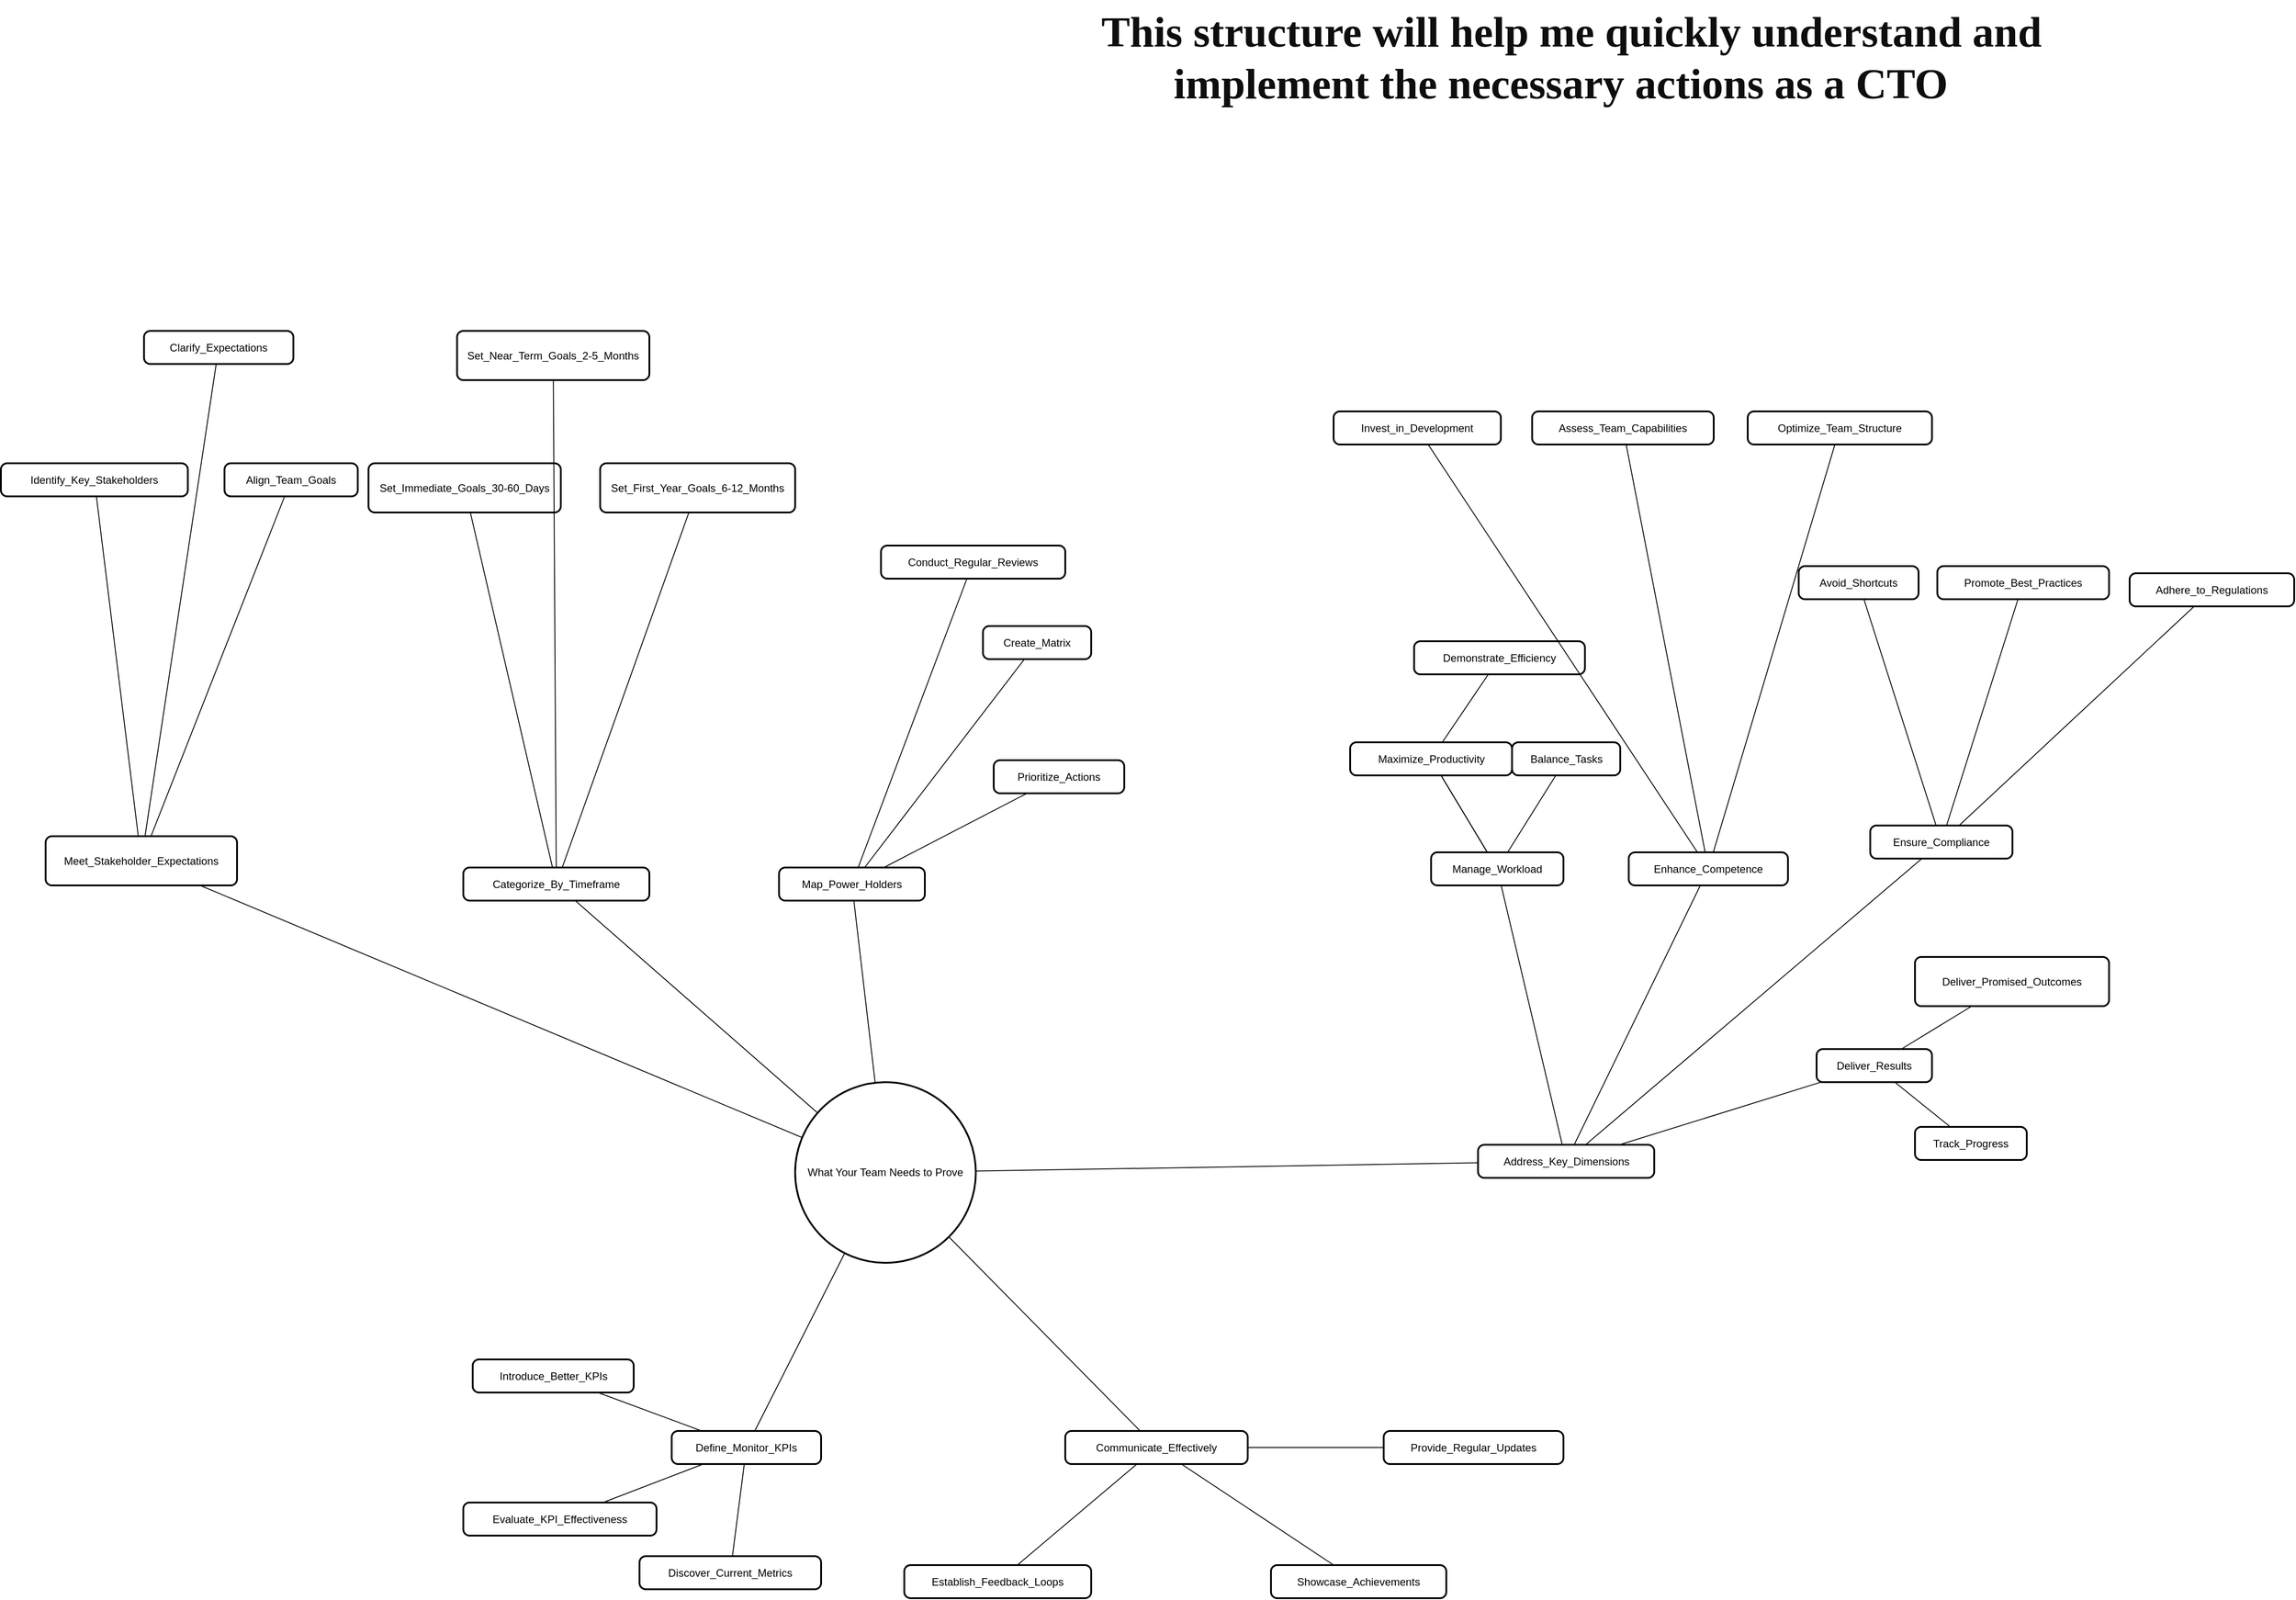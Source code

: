 <mxfile version="24.8.1">
  <diagram name="Page-1" id="ryO4jGJtHiY3zONon4wq">
    <mxGraphModel dx="3320" dy="2477" grid="1" gridSize="10" guides="1" tooltips="1" connect="1" arrows="1" fold="1" page="1" pageScale="1" pageWidth="850" pageHeight="1100" math="0" shadow="0">
      <root>
        <mxCell id="0" />
        <mxCell id="1" parent="0" />
        <mxCell id="XuKEFojjtkPldGJabqrt-1" value="What Your Team Needs to Prove" style="ellipse;aspect=fixed;strokeWidth=2;whiteSpace=wrap;" parent="1" vertex="1">
          <mxGeometry x="248" y="950" width="202" height="202" as="geometry" />
        </mxCell>
        <mxCell id="XuKEFojjtkPldGJabqrt-2" value="Meet_Stakeholder_Expectations" style="rounded=1;absoluteArcSize=1;arcSize=14;whiteSpace=wrap;strokeWidth=2;" parent="1" vertex="1">
          <mxGeometry x="-590" y="675" width="214" height="55" as="geometry" />
        </mxCell>
        <mxCell id="XuKEFojjtkPldGJabqrt-3" value="Identify_Key_Stakeholders" style="rounded=1;absoluteArcSize=1;arcSize=14;whiteSpace=wrap;strokeWidth=2;" parent="1" vertex="1">
          <mxGeometry x="-640" y="258" width="209" height="37" as="geometry" />
        </mxCell>
        <mxCell id="XuKEFojjtkPldGJabqrt-4" value="Clarify_Expectations" style="rounded=1;absoluteArcSize=1;arcSize=14;whiteSpace=wrap;strokeWidth=2;" parent="1" vertex="1">
          <mxGeometry x="-480" y="110" width="167" height="37" as="geometry" />
        </mxCell>
        <mxCell id="XuKEFojjtkPldGJabqrt-5" value="Align_Team_Goals" style="rounded=1;absoluteArcSize=1;arcSize=14;whiteSpace=wrap;strokeWidth=2;" parent="1" vertex="1">
          <mxGeometry x="-390" y="258" width="149" height="37" as="geometry" />
        </mxCell>
        <mxCell id="XuKEFojjtkPldGJabqrt-6" value="Define_Monitor_KPIs" style="rounded=1;absoluteArcSize=1;arcSize=14;whiteSpace=wrap;strokeWidth=2;" parent="1" vertex="1">
          <mxGeometry x="110" y="1340" width="167" height="37" as="geometry" />
        </mxCell>
        <mxCell id="XuKEFojjtkPldGJabqrt-7" value="Discover_Current_Metrics" style="rounded=1;absoluteArcSize=1;arcSize=14;whiteSpace=wrap;strokeWidth=2;" parent="1" vertex="1">
          <mxGeometry x="74" y="1480" width="203" height="37" as="geometry" />
        </mxCell>
        <mxCell id="XuKEFojjtkPldGJabqrt-8" value="Evaluate_KPI_Effectiveness" style="rounded=1;absoluteArcSize=1;arcSize=14;whiteSpace=wrap;strokeWidth=2;" parent="1" vertex="1">
          <mxGeometry x="-123" y="1420" width="216" height="37" as="geometry" />
        </mxCell>
        <mxCell id="XuKEFojjtkPldGJabqrt-9" value="Introduce_Better_KPIs" style="rounded=1;absoluteArcSize=1;arcSize=14;whiteSpace=wrap;strokeWidth=2;" parent="1" vertex="1">
          <mxGeometry x="-112.5" y="1260" width="180" height="37" as="geometry" />
        </mxCell>
        <mxCell id="XuKEFojjtkPldGJabqrt-10" value="Categorize_By_Timeframe" style="rounded=1;absoluteArcSize=1;arcSize=14;whiteSpace=wrap;strokeWidth=2;" parent="1" vertex="1">
          <mxGeometry x="-123" y="710" width="208" height="37" as="geometry" />
        </mxCell>
        <mxCell id="XuKEFojjtkPldGJabqrt-11" value="Set_Immediate_Goals_30-60_Days" style="rounded=1;absoluteArcSize=1;arcSize=14;whiteSpace=wrap;strokeWidth=2;" parent="1" vertex="1">
          <mxGeometry x="-229" y="258" width="215" height="55" as="geometry" />
        </mxCell>
        <mxCell id="XuKEFojjtkPldGJabqrt-12" value="Set_Near_Term_Goals_2-5_Months" style="rounded=1;absoluteArcSize=1;arcSize=14;whiteSpace=wrap;strokeWidth=2;" parent="1" vertex="1">
          <mxGeometry x="-130" y="110" width="215" height="55" as="geometry" />
        </mxCell>
        <mxCell id="XuKEFojjtkPldGJabqrt-13" value="Set_First_Year_Goals_6-12_Months" style="rounded=1;absoluteArcSize=1;arcSize=14;whiteSpace=wrap;strokeWidth=2;" parent="1" vertex="1">
          <mxGeometry x="30" y="258" width="218" height="55" as="geometry" />
        </mxCell>
        <mxCell id="XuKEFojjtkPldGJabqrt-14" value="Address_Key_Dimensions" style="rounded=1;absoluteArcSize=1;arcSize=14;whiteSpace=wrap;strokeWidth=2;" parent="1" vertex="1">
          <mxGeometry x="1011.5" y="1020" width="197" height="37" as="geometry" />
        </mxCell>
        <mxCell id="XuKEFojjtkPldGJabqrt-15" value="Deliver_Results" style="rounded=1;absoluteArcSize=1;arcSize=14;whiteSpace=wrap;strokeWidth=2;" parent="1" vertex="1">
          <mxGeometry x="1390" y="913" width="129" height="37" as="geometry" />
        </mxCell>
        <mxCell id="XuKEFojjtkPldGJabqrt-16" value="Deliver_Promised_Outcomes" style="rounded=1;absoluteArcSize=1;arcSize=14;whiteSpace=wrap;strokeWidth=2;" parent="1" vertex="1">
          <mxGeometry x="1500" y="810" width="217" height="55" as="geometry" />
        </mxCell>
        <mxCell id="XuKEFojjtkPldGJabqrt-17" value="Track_Progress" style="rounded=1;absoluteArcSize=1;arcSize=14;whiteSpace=wrap;strokeWidth=2;" parent="1" vertex="1">
          <mxGeometry x="1500" y="1000" width="125" height="37" as="geometry" />
        </mxCell>
        <mxCell id="XuKEFojjtkPldGJabqrt-18" value="Enhance_Competence" style="rounded=1;absoluteArcSize=1;arcSize=14;whiteSpace=wrap;strokeWidth=2;" parent="1" vertex="1">
          <mxGeometry x="1180" y="693" width="178" height="37" as="geometry" />
        </mxCell>
        <mxCell id="XuKEFojjtkPldGJabqrt-19" value="Assess_Team_Capabilities" style="rounded=1;absoluteArcSize=1;arcSize=14;whiteSpace=wrap;strokeWidth=2;" parent="1" vertex="1">
          <mxGeometry x="1072" y="200" width="203" height="37" as="geometry" />
        </mxCell>
        <mxCell id="XuKEFojjtkPldGJabqrt-20" value="Invest_in_Development" style="rounded=1;absoluteArcSize=1;arcSize=14;whiteSpace=wrap;strokeWidth=2;" parent="1" vertex="1">
          <mxGeometry x="850" y="200" width="187" height="37" as="geometry" />
        </mxCell>
        <mxCell id="XuKEFojjtkPldGJabqrt-21" value="Optimize_Team_Structure" style="rounded=1;absoluteArcSize=1;arcSize=14;whiteSpace=wrap;strokeWidth=2;" parent="1" vertex="1">
          <mxGeometry x="1313" y="200" width="206" height="37" as="geometry" />
        </mxCell>
        <mxCell id="XuKEFojjtkPldGJabqrt-22" value="Manage_Workload" style="rounded=1;absoluteArcSize=1;arcSize=14;whiteSpace=wrap;strokeWidth=2;" parent="1" vertex="1">
          <mxGeometry x="959" y="693" width="148" height="37" as="geometry" />
        </mxCell>
        <mxCell id="XuKEFojjtkPldGJabqrt-24" value="Balance_Tasks" style="rounded=1;absoluteArcSize=1;arcSize=14;whiteSpace=wrap;strokeWidth=2;" parent="1" vertex="1">
          <mxGeometry x="1049.5" y="570" width="121" height="37" as="geometry" />
        </mxCell>
        <mxCell id="XuKEFojjtkPldGJabqrt-25" value="Demonstrate_Efficiency" style="rounded=1;absoluteArcSize=1;arcSize=14;whiteSpace=wrap;strokeWidth=2;" parent="1" vertex="1">
          <mxGeometry x="940" y="457" width="191" height="37" as="geometry" />
        </mxCell>
        <mxCell id="XuKEFojjtkPldGJabqrt-26" value="Ensure_Compliance" style="rounded=1;absoluteArcSize=1;arcSize=14;whiteSpace=wrap;strokeWidth=2;" parent="1" vertex="1">
          <mxGeometry x="1450" y="663" width="159" height="37" as="geometry" />
        </mxCell>
        <mxCell id="XuKEFojjtkPldGJabqrt-27" value="Adhere_to_Regulations" style="rounded=1;absoluteArcSize=1;arcSize=14;whiteSpace=wrap;strokeWidth=2;" parent="1" vertex="1">
          <mxGeometry x="1740" y="381" width="184" height="37" as="geometry" />
        </mxCell>
        <mxCell id="XuKEFojjtkPldGJabqrt-28" value="Promote_Best_Practices" style="rounded=1;absoluteArcSize=1;arcSize=14;whiteSpace=wrap;strokeWidth=2;" parent="1" vertex="1">
          <mxGeometry x="1525" y="373" width="192" height="37" as="geometry" />
        </mxCell>
        <mxCell id="XuKEFojjtkPldGJabqrt-29" value="Avoid_Shortcuts" style="rounded=1;absoluteArcSize=1;arcSize=14;whiteSpace=wrap;strokeWidth=2;" parent="1" vertex="1">
          <mxGeometry x="1370" y="373" width="134" height="37" as="geometry" />
        </mxCell>
        <mxCell id="XuKEFojjtkPldGJabqrt-30" value="Map_Power_Holders" style="rounded=1;absoluteArcSize=1;arcSize=14;whiteSpace=wrap;strokeWidth=2;" parent="1" vertex="1">
          <mxGeometry x="230" y="710" width="163" height="37" as="geometry" />
        </mxCell>
        <mxCell id="XuKEFojjtkPldGJabqrt-31" value="Create_Matrix" style="rounded=1;absoluteArcSize=1;arcSize=14;whiteSpace=wrap;strokeWidth=2;" parent="1" vertex="1">
          <mxGeometry x="458" y="440" width="121" height="37" as="geometry" />
        </mxCell>
        <mxCell id="XuKEFojjtkPldGJabqrt-32" value="Prioritize_Actions" style="rounded=1;absoluteArcSize=1;arcSize=14;whiteSpace=wrap;strokeWidth=2;" parent="1" vertex="1">
          <mxGeometry x="470" y="590" width="146" height="37" as="geometry" />
        </mxCell>
        <mxCell id="XuKEFojjtkPldGJabqrt-33" value="Conduct_Regular_Reviews" style="rounded=1;absoluteArcSize=1;arcSize=14;whiteSpace=wrap;strokeWidth=2;" parent="1" vertex="1">
          <mxGeometry x="344" y="350" width="206" height="37" as="geometry" />
        </mxCell>
        <mxCell id="XuKEFojjtkPldGJabqrt-34" value="Communicate_Effectively" style="rounded=1;absoluteArcSize=1;arcSize=14;whiteSpace=wrap;strokeWidth=2;" parent="1" vertex="1">
          <mxGeometry x="550" y="1340" width="204" height="37" as="geometry" />
        </mxCell>
        <mxCell id="XuKEFojjtkPldGJabqrt-35" value="Provide_Regular_Updates" style="rounded=1;absoluteArcSize=1;arcSize=14;whiteSpace=wrap;strokeWidth=2;" parent="1" vertex="1">
          <mxGeometry x="906" y="1340" width="201" height="37" as="geometry" />
        </mxCell>
        <mxCell id="XuKEFojjtkPldGJabqrt-36" value="Establish_Feedback_Loops" style="rounded=1;absoluteArcSize=1;arcSize=14;whiteSpace=wrap;strokeWidth=2;" parent="1" vertex="1">
          <mxGeometry x="370" y="1490" width="209" height="37" as="geometry" />
        </mxCell>
        <mxCell id="XuKEFojjtkPldGJabqrt-37" value="Showcase_Achievements" style="rounded=1;absoluteArcSize=1;arcSize=14;whiteSpace=wrap;strokeWidth=2;" parent="1" vertex="1">
          <mxGeometry x="780" y="1490" width="196" height="37" as="geometry" />
        </mxCell>
        <mxCell id="XuKEFojjtkPldGJabqrt-38" style="endArrow=none;rounded=0;" parent="1" source="XuKEFojjtkPldGJabqrt-1" target="XuKEFojjtkPldGJabqrt-2" edge="1">
          <mxGeometry relative="1" as="geometry" />
        </mxCell>
        <mxCell id="XuKEFojjtkPldGJabqrt-39" style="endArrow=none;rounded=0;" parent="1" source="XuKEFojjtkPldGJabqrt-1" target="XuKEFojjtkPldGJabqrt-6" edge="1">
          <mxGeometry relative="1" as="geometry" />
        </mxCell>
        <mxCell id="XuKEFojjtkPldGJabqrt-40" style="endArrow=none;rounded=0;" parent="1" source="XuKEFojjtkPldGJabqrt-1" target="XuKEFojjtkPldGJabqrt-10" edge="1">
          <mxGeometry relative="1" as="geometry" />
        </mxCell>
        <mxCell id="XuKEFojjtkPldGJabqrt-41" style="endArrow=none;rounded=0;" parent="1" source="XuKEFojjtkPldGJabqrt-1" target="XuKEFojjtkPldGJabqrt-14" edge="1">
          <mxGeometry relative="1" as="geometry" />
        </mxCell>
        <mxCell id="XuKEFojjtkPldGJabqrt-42" style="endArrow=none;rounded=0;" parent="1" source="XuKEFojjtkPldGJabqrt-1" target="XuKEFojjtkPldGJabqrt-30" edge="1">
          <mxGeometry relative="1" as="geometry" />
        </mxCell>
        <mxCell id="XuKEFojjtkPldGJabqrt-43" style="endArrow=none;rounded=0;" parent="1" source="XuKEFojjtkPldGJabqrt-1" target="XuKEFojjtkPldGJabqrt-34" edge="1">
          <mxGeometry relative="1" as="geometry" />
        </mxCell>
        <mxCell id="XuKEFojjtkPldGJabqrt-44" style="endArrow=none;rounded=0;" parent="1" source="XuKEFojjtkPldGJabqrt-2" target="XuKEFojjtkPldGJabqrt-3" edge="1">
          <mxGeometry relative="1" as="geometry" />
        </mxCell>
        <mxCell id="XuKEFojjtkPldGJabqrt-45" style="endArrow=none;rounded=0;" parent="1" source="XuKEFojjtkPldGJabqrt-2" target="XuKEFojjtkPldGJabqrt-4" edge="1">
          <mxGeometry relative="1" as="geometry" />
        </mxCell>
        <mxCell id="XuKEFojjtkPldGJabqrt-46" style="endArrow=none;rounded=0;" parent="1" source="XuKEFojjtkPldGJabqrt-2" target="XuKEFojjtkPldGJabqrt-5" edge="1">
          <mxGeometry relative="1" as="geometry" />
        </mxCell>
        <mxCell id="XuKEFojjtkPldGJabqrt-47" style="endArrow=none;rounded=0;" parent="1" source="XuKEFojjtkPldGJabqrt-6" target="XuKEFojjtkPldGJabqrt-7" edge="1">
          <mxGeometry relative="1" as="geometry" />
        </mxCell>
        <mxCell id="XuKEFojjtkPldGJabqrt-48" style="endArrow=none;rounded=0;" parent="1" source="XuKEFojjtkPldGJabqrt-6" target="XuKEFojjtkPldGJabqrt-8" edge="1">
          <mxGeometry relative="1" as="geometry" />
        </mxCell>
        <mxCell id="XuKEFojjtkPldGJabqrt-49" style="endArrow=none;rounded=0;" parent="1" source="XuKEFojjtkPldGJabqrt-6" target="XuKEFojjtkPldGJabqrt-9" edge="1">
          <mxGeometry relative="1" as="geometry" />
        </mxCell>
        <mxCell id="XuKEFojjtkPldGJabqrt-50" style="endArrow=none;rounded=0;" parent="1" source="XuKEFojjtkPldGJabqrt-10" target="XuKEFojjtkPldGJabqrt-11" edge="1">
          <mxGeometry relative="1" as="geometry" />
        </mxCell>
        <mxCell id="XuKEFojjtkPldGJabqrt-51" style="endArrow=none;rounded=0;" parent="1" source="XuKEFojjtkPldGJabqrt-10" target="XuKEFojjtkPldGJabqrt-12" edge="1">
          <mxGeometry relative="1" as="geometry" />
        </mxCell>
        <mxCell id="XuKEFojjtkPldGJabqrt-52" style="endArrow=none;rounded=0;" parent="1" source="XuKEFojjtkPldGJabqrt-10" target="XuKEFojjtkPldGJabqrt-13" edge="1">
          <mxGeometry relative="1" as="geometry" />
        </mxCell>
        <mxCell id="XuKEFojjtkPldGJabqrt-53" style="endArrow=none;rounded=0;" parent="1" source="XuKEFojjtkPldGJabqrt-14" target="XuKEFojjtkPldGJabqrt-15" edge="1">
          <mxGeometry relative="1" as="geometry" />
        </mxCell>
        <mxCell id="XuKEFojjtkPldGJabqrt-54" style="endArrow=none;rounded=0;" parent="1" source="XuKEFojjtkPldGJabqrt-14" target="XuKEFojjtkPldGJabqrt-18" edge="1">
          <mxGeometry relative="1" as="geometry" />
        </mxCell>
        <mxCell id="XuKEFojjtkPldGJabqrt-55" style="endArrow=none;rounded=0;" parent="1" source="XuKEFojjtkPldGJabqrt-14" target="XuKEFojjtkPldGJabqrt-22" edge="1">
          <mxGeometry relative="1" as="geometry" />
        </mxCell>
        <mxCell id="XuKEFojjtkPldGJabqrt-56" style="endArrow=none;rounded=0;" parent="1" source="XuKEFojjtkPldGJabqrt-14" target="XuKEFojjtkPldGJabqrt-26" edge="1">
          <mxGeometry relative="1" as="geometry" />
        </mxCell>
        <mxCell id="XuKEFojjtkPldGJabqrt-57" style="endArrow=none;rounded=0;" parent="1" source="XuKEFojjtkPldGJabqrt-15" target="XuKEFojjtkPldGJabqrt-16" edge="1">
          <mxGeometry relative="1" as="geometry" />
        </mxCell>
        <mxCell id="XuKEFojjtkPldGJabqrt-58" style="endArrow=none;rounded=0;" parent="1" source="XuKEFojjtkPldGJabqrt-15" target="XuKEFojjtkPldGJabqrt-17" edge="1">
          <mxGeometry relative="1" as="geometry" />
        </mxCell>
        <mxCell id="XuKEFojjtkPldGJabqrt-59" style="endArrow=none;rounded=0;" parent="1" source="XuKEFojjtkPldGJabqrt-18" target="XuKEFojjtkPldGJabqrt-19" edge="1">
          <mxGeometry relative="1" as="geometry" />
        </mxCell>
        <mxCell id="XuKEFojjtkPldGJabqrt-60" style="endArrow=none;rounded=0;" parent="1" source="XuKEFojjtkPldGJabqrt-18" target="XuKEFojjtkPldGJabqrt-20" edge="1">
          <mxGeometry relative="1" as="geometry" />
        </mxCell>
        <mxCell id="XuKEFojjtkPldGJabqrt-61" style="endArrow=none;rounded=0;" parent="1" source="XuKEFojjtkPldGJabqrt-18" target="XuKEFojjtkPldGJabqrt-21" edge="1">
          <mxGeometry relative="1" as="geometry" />
        </mxCell>
        <mxCell id="XuKEFojjtkPldGJabqrt-62" style="endArrow=none;rounded=0;" parent="1" source="XuKEFojjtkPldGJabqrt-22" target="XuKEFojjtkPldGJabqrt-23" edge="1">
          <mxGeometry relative="1" as="geometry" />
        </mxCell>
        <mxCell id="XuKEFojjtkPldGJabqrt-63" style="endArrow=none;rounded=0;" parent="1" source="XuKEFojjtkPldGJabqrt-22" target="XuKEFojjtkPldGJabqrt-24" edge="1">
          <mxGeometry relative="1" as="geometry" />
        </mxCell>
        <mxCell id="XuKEFojjtkPldGJabqrt-64" style="endArrow=none;rounded=0;" parent="1" source="XuKEFojjtkPldGJabqrt-23" target="XuKEFojjtkPldGJabqrt-25" edge="1">
          <mxGeometry relative="1" as="geometry" />
        </mxCell>
        <mxCell id="XuKEFojjtkPldGJabqrt-65" style="endArrow=none;rounded=0;" parent="1" source="XuKEFojjtkPldGJabqrt-26" target="XuKEFojjtkPldGJabqrt-27" edge="1">
          <mxGeometry relative="1" as="geometry" />
        </mxCell>
        <mxCell id="XuKEFojjtkPldGJabqrt-66" style="endArrow=none;rounded=0;" parent="1" source="XuKEFojjtkPldGJabqrt-26" target="XuKEFojjtkPldGJabqrt-28" edge="1">
          <mxGeometry relative="1" as="geometry" />
        </mxCell>
        <mxCell id="XuKEFojjtkPldGJabqrt-67" style="endArrow=none;rounded=0;" parent="1" source="XuKEFojjtkPldGJabqrt-26" target="XuKEFojjtkPldGJabqrt-29" edge="1">
          <mxGeometry relative="1" as="geometry" />
        </mxCell>
        <mxCell id="XuKEFojjtkPldGJabqrt-68" style="endArrow=none;rounded=0;" parent="1" source="XuKEFojjtkPldGJabqrt-30" target="XuKEFojjtkPldGJabqrt-31" edge="1">
          <mxGeometry relative="1" as="geometry" />
        </mxCell>
        <mxCell id="XuKEFojjtkPldGJabqrt-69" style="endArrow=none;rounded=0;" parent="1" source="XuKEFojjtkPldGJabqrt-30" target="XuKEFojjtkPldGJabqrt-32" edge="1">
          <mxGeometry relative="1" as="geometry" />
        </mxCell>
        <mxCell id="XuKEFojjtkPldGJabqrt-70" style="endArrow=none;rounded=0;" parent="1" source="XuKEFojjtkPldGJabqrt-30" target="XuKEFojjtkPldGJabqrt-33" edge="1">
          <mxGeometry relative="1" as="geometry" />
        </mxCell>
        <mxCell id="XuKEFojjtkPldGJabqrt-71" style="endArrow=none;rounded=0;" parent="1" source="XuKEFojjtkPldGJabqrt-34" target="XuKEFojjtkPldGJabqrt-35" edge="1">
          <mxGeometry relative="1" as="geometry" />
        </mxCell>
        <mxCell id="XuKEFojjtkPldGJabqrt-72" style="endArrow=none;rounded=0;" parent="1" source="XuKEFojjtkPldGJabqrt-34" target="XuKEFojjtkPldGJabqrt-36" edge="1">
          <mxGeometry relative="1" as="geometry" />
        </mxCell>
        <mxCell id="XuKEFojjtkPldGJabqrt-73" style="endArrow=none;rounded=0;" parent="1" source="XuKEFojjtkPldGJabqrt-34" target="XuKEFojjtkPldGJabqrt-37" edge="1">
          <mxGeometry relative="1" as="geometry" />
        </mxCell>
        <mxCell id="XuKEFojjtkPldGJabqrt-75" value="" style="endArrow=none;rounded=0;" parent="1" source="XuKEFojjtkPldGJabqrt-22" target="XuKEFojjtkPldGJabqrt-23" edge="1">
          <mxGeometry relative="1" as="geometry">
            <mxPoint x="1025" y="693" as="sourcePoint" />
            <mxPoint x="834" y="277" as="targetPoint" />
          </mxGeometry>
        </mxCell>
        <mxCell id="XuKEFojjtkPldGJabqrt-23" value="Maximize_Productivity" style="rounded=1;absoluteArcSize=1;arcSize=14;whiteSpace=wrap;strokeWidth=2;" parent="1" vertex="1">
          <mxGeometry x="868.5" y="570" width="181" height="37" as="geometry" />
        </mxCell>
        <mxCell id="XuKEFojjtkPldGJabqrt-77" value="&lt;h1 style=&quot;margin-top: 0px;&quot;&gt;&lt;span style=&quot;color: rgb(14, 14, 14); font-family: &amp;quot;.SF NS&amp;quot;; background-color: initial;&quot; class=&quot;Apple-converted-space&quot;&gt;&lt;font style=&quot;font-size: 48px;&quot;&gt;&lt;span style=&quot;background-color: initial;&quot; class=&quot;Apple-converted-space&quot;&gt;&amp;nbsp;&lt;/span&gt;&lt;span style=&quot;background-color: initial;&quot;&gt;This structure will help me quickly understand and implement the necessary actions as a CTO&lt;/span&gt;&amp;nbsp;&lt;/font&gt;&lt;/span&gt;&lt;/h1&gt;" style="text;html=1;whiteSpace=wrap;overflow=hidden;rounded=0;align=center;" parent="1" vertex="1">
          <mxGeometry x="535" y="-260" width="1150" height="230" as="geometry" />
        </mxCell>
      </root>
    </mxGraphModel>
  </diagram>
</mxfile>
